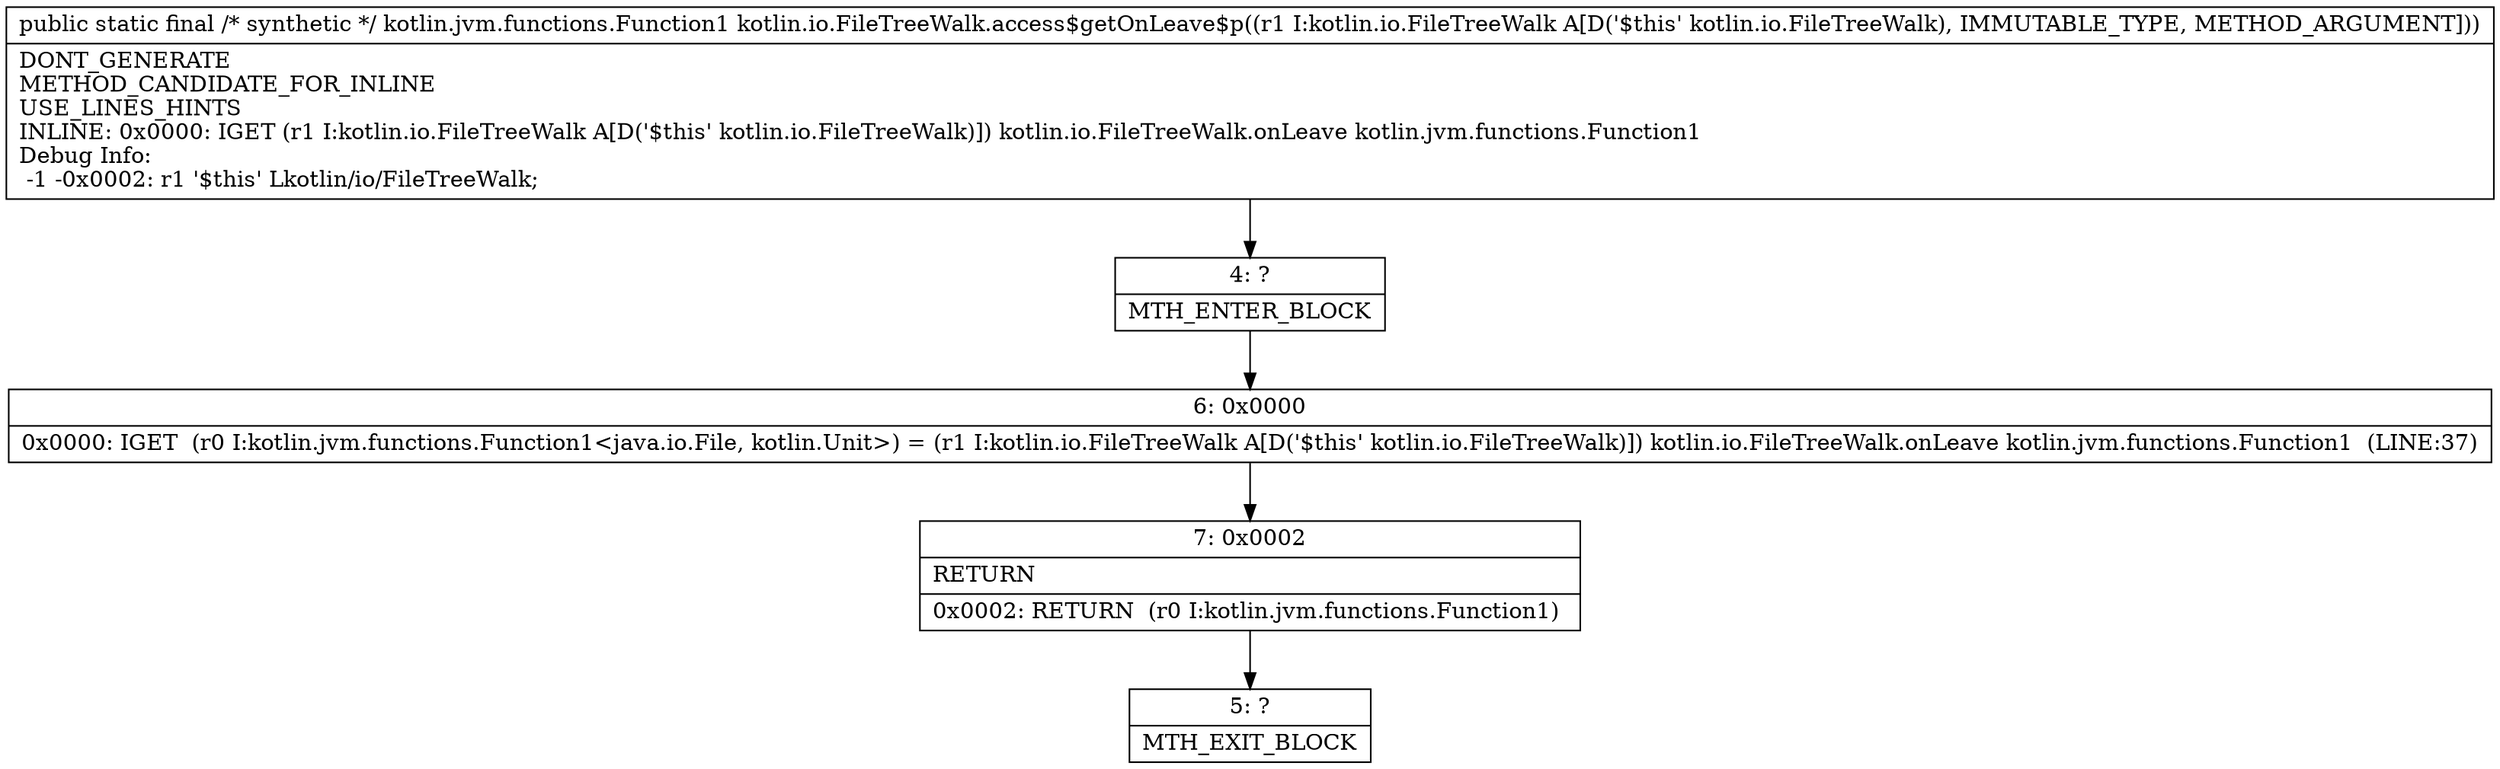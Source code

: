 digraph "CFG forkotlin.io.FileTreeWalk.access$getOnLeave$p(Lkotlin\/io\/FileTreeWalk;)Lkotlin\/jvm\/functions\/Function1;" {
Node_4 [shape=record,label="{4\:\ ?|MTH_ENTER_BLOCK\l}"];
Node_6 [shape=record,label="{6\:\ 0x0000|0x0000: IGET  (r0 I:kotlin.jvm.functions.Function1\<java.io.File, kotlin.Unit\>) = (r1 I:kotlin.io.FileTreeWalk A[D('$this' kotlin.io.FileTreeWalk)]) kotlin.io.FileTreeWalk.onLeave kotlin.jvm.functions.Function1  (LINE:37)\l}"];
Node_7 [shape=record,label="{7\:\ 0x0002|RETURN\l|0x0002: RETURN  (r0 I:kotlin.jvm.functions.Function1) \l}"];
Node_5 [shape=record,label="{5\:\ ?|MTH_EXIT_BLOCK\l}"];
MethodNode[shape=record,label="{public static final \/* synthetic *\/ kotlin.jvm.functions.Function1 kotlin.io.FileTreeWalk.access$getOnLeave$p((r1 I:kotlin.io.FileTreeWalk A[D('$this' kotlin.io.FileTreeWalk), IMMUTABLE_TYPE, METHOD_ARGUMENT]))  | DONT_GENERATE\lMETHOD_CANDIDATE_FOR_INLINE\lUSE_LINES_HINTS\lINLINE: 0x0000: IGET  (r1 I:kotlin.io.FileTreeWalk A[D('$this' kotlin.io.FileTreeWalk)]) kotlin.io.FileTreeWalk.onLeave kotlin.jvm.functions.Function1\lDebug Info:\l  \-1 \-0x0002: r1 '$this' Lkotlin\/io\/FileTreeWalk;\l}"];
MethodNode -> Node_4;Node_4 -> Node_6;
Node_6 -> Node_7;
Node_7 -> Node_5;
}

